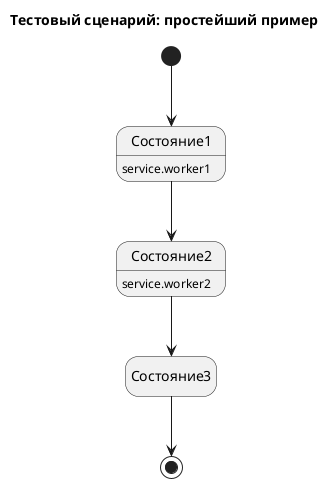 @startuml

!$name = "test_scenario_1"
!$version = "1.0"

hide empty description

title Тестовый сценарий: простейший пример

state Состояние1: service.worker1
state Состояние2: service.worker2
state Состояние3

[*] --> Состояние1
Состояние1 --> Состояние2
Состояние2 --> Состояние3
Состояние3 --> [*]

@enduml